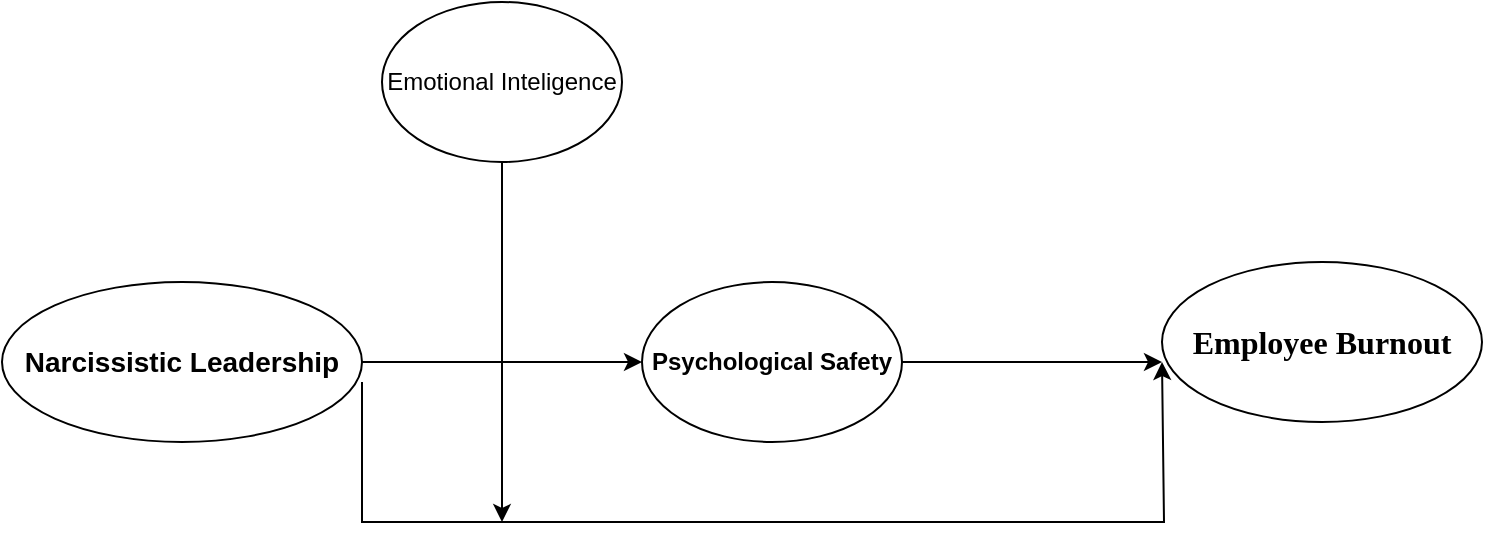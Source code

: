 <mxfile version="25.0.1">
  <diagram name="Page-1" id="rNfvPmkUGiiJKIeVJPG-">
    <mxGraphModel dx="1224" dy="625" grid="1" gridSize="10" guides="1" tooltips="1" connect="1" arrows="1" fold="1" page="1" pageScale="1" pageWidth="850" pageHeight="1100" math="0" shadow="0">
      <root>
        <mxCell id="0" />
        <mxCell id="1" parent="0" />
        <mxCell id="Z5hGQ1nHXZcv2nui1TO5-1" value="&lt;b&gt;&lt;font style=&quot;font-size: 14px;&quot;&gt;Narcissistic Leadership&lt;/font&gt;&lt;/b&gt;" style="ellipse;whiteSpace=wrap;html=1;" parent="1" vertex="1">
          <mxGeometry x="40" y="240" width="180" height="80" as="geometry" />
        </mxCell>
        <mxCell id="Z5hGQ1nHXZcv2nui1TO5-3" value="&lt;b style=&quot;font-size: medium; text-align: start;&quot;&gt;&lt;span style=&quot;font-size: 12pt; line-height: 32px; font-family: &amp;quot;Times New Roman&amp;quot;, serif;&quot; lang=&quot;EN-US&quot;&gt;Employee Burnout&lt;/span&gt;&lt;/b&gt;" style="ellipse;whiteSpace=wrap;html=1;" parent="1" vertex="1">
          <mxGeometry x="620" y="230" width="160" height="80" as="geometry" />
        </mxCell>
        <mxCell id="Z5hGQ1nHXZcv2nui1TO5-4" value="&lt;b&gt;Psychological Safety&lt;/b&gt;" style="ellipse;whiteSpace=wrap;html=1;" parent="1" vertex="1">
          <mxGeometry x="360" y="240" width="130" height="80" as="geometry" />
        </mxCell>
        <mxCell id="Z5hGQ1nHXZcv2nui1TO5-5" value="" style="endArrow=classic;html=1;rounded=0;entryX=0;entryY=0.5;entryDx=0;entryDy=0;exitX=1;exitY=0.5;exitDx=0;exitDy=0;" parent="1" source="Z5hGQ1nHXZcv2nui1TO5-1" target="Z5hGQ1nHXZcv2nui1TO5-4" edge="1">
          <mxGeometry width="50" height="50" relative="1" as="geometry">
            <mxPoint x="210" y="260" as="sourcePoint" />
            <mxPoint x="260" y="210" as="targetPoint" />
          </mxGeometry>
        </mxCell>
        <mxCell id="Z5hGQ1nHXZcv2nui1TO5-6" value="" style="endArrow=classic;html=1;rounded=0;exitX=1;exitY=0.5;exitDx=0;exitDy=0;" parent="1" edge="1" source="Z5hGQ1nHXZcv2nui1TO5-4">
          <mxGeometry width="50" height="50" relative="1" as="geometry">
            <mxPoint x="400" y="390" as="sourcePoint" />
            <mxPoint x="620" y="280" as="targetPoint" />
          </mxGeometry>
        </mxCell>
        <mxCell id="Z5hGQ1nHXZcv2nui1TO5-8" value="" style="endArrow=classic;html=1;rounded=0;exitX=1;exitY=0.625;exitDx=0;exitDy=0;exitPerimeter=0;" parent="1" source="Z5hGQ1nHXZcv2nui1TO5-1" edge="1">
          <mxGeometry width="50" height="50" relative="1" as="geometry">
            <mxPoint x="400" y="350" as="sourcePoint" />
            <mxPoint x="620" y="280" as="targetPoint" />
            <Array as="points">
              <mxPoint x="220" y="360" />
              <mxPoint x="621" y="360" />
            </Array>
          </mxGeometry>
        </mxCell>
        <mxCell id="Z5hGQ1nHXZcv2nui1TO5-11" value="Emotional Inteligence" style="ellipse;whiteSpace=wrap;html=1;" parent="1" vertex="1">
          <mxGeometry x="230" y="100" width="120" height="80" as="geometry" />
        </mxCell>
        <mxCell id="Z5hGQ1nHXZcv2nui1TO5-13" value="" style="endArrow=classic;html=1;rounded=0;exitX=0.5;exitY=1;exitDx=0;exitDy=0;" parent="1" source="Z5hGQ1nHXZcv2nui1TO5-11" edge="1">
          <mxGeometry width="50" height="50" relative="1" as="geometry">
            <mxPoint x="400" y="350" as="sourcePoint" />
            <mxPoint x="290" y="360" as="targetPoint" />
          </mxGeometry>
        </mxCell>
      </root>
    </mxGraphModel>
  </diagram>
</mxfile>
